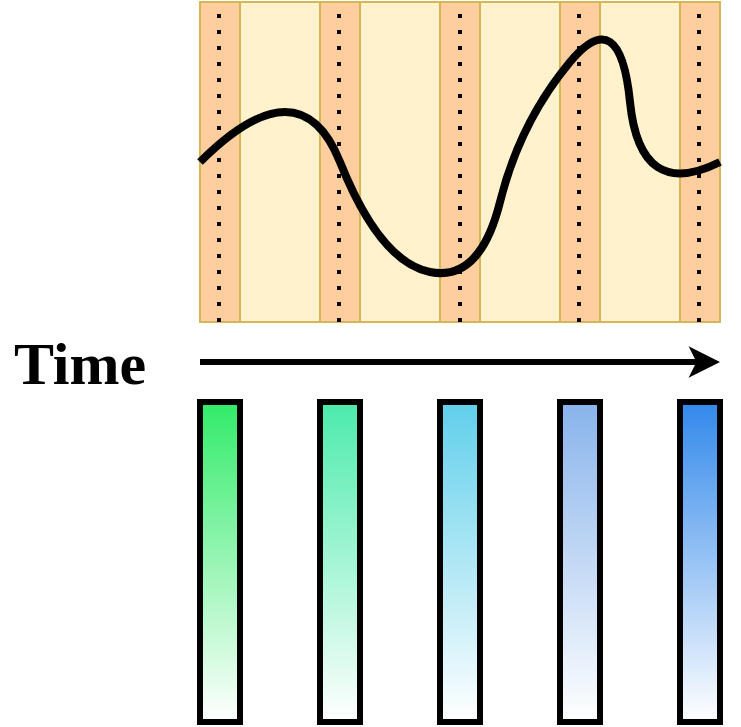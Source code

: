 <mxfile version="21.3.7" type="device">
  <diagram name="Page-1" id="MR886Cy3C2vmONpptm1g">
    <mxGraphModel dx="1114" dy="600" grid="1" gridSize="10" guides="1" tooltips="1" connect="1" arrows="1" fold="1" page="1" pageScale="1" pageWidth="850" pageHeight="1100" math="0" shadow="0">
      <root>
        <mxCell id="0" />
        <mxCell id="1" parent="0" />
        <mxCell id="IVVVf8IkiKVBsQdNpc9e-20" value="" style="rounded=0;whiteSpace=wrap;html=1;fillColor=#FFCE9F;strokeColor=#d6b656;" vertex="1" parent="1">
          <mxGeometry x="220" y="160" width="20" height="160" as="geometry" />
        </mxCell>
        <mxCell id="IVVVf8IkiKVBsQdNpc9e-19" value="" style="rounded=0;whiteSpace=wrap;html=1;fillColor=#FFCE9F;strokeColor=#d6b656;" vertex="1" parent="1">
          <mxGeometry x="280" y="160" width="20" height="160" as="geometry" />
        </mxCell>
        <mxCell id="IVVVf8IkiKVBsQdNpc9e-18" value="" style="rounded=0;whiteSpace=wrap;html=1;fillColor=#FFCE9F;strokeColor=#d6b656;" vertex="1" parent="1">
          <mxGeometry x="340" y="160" width="20" height="160" as="geometry" />
        </mxCell>
        <mxCell id="IVVVf8IkiKVBsQdNpc9e-15" value="" style="rounded=0;whiteSpace=wrap;html=1;fillColor=#FFCE9F;strokeColor=#d6b656;" vertex="1" parent="1">
          <mxGeometry x="400" y="160" width="20" height="160" as="geometry" />
        </mxCell>
        <mxCell id="IVVVf8IkiKVBsQdNpc9e-14" value="" style="rounded=0;whiteSpace=wrap;html=1;fillColor=#FFCE9F;strokeColor=#d6b656;" vertex="1" parent="1">
          <mxGeometry x="460" y="160" width="20" height="160" as="geometry" />
        </mxCell>
        <mxCell id="IVVVf8IkiKVBsQdNpc9e-13" value="" style="rounded=0;whiteSpace=wrap;html=1;fillColor=#fff2cc;strokeColor=#d6b656;" vertex="1" parent="1">
          <mxGeometry x="420" y="160" width="40" height="160" as="geometry" />
        </mxCell>
        <mxCell id="IVVVf8IkiKVBsQdNpc9e-11" value="" style="rounded=0;whiteSpace=wrap;html=1;fillColor=#fff2cc;strokeColor=#d6b656;" vertex="1" parent="1">
          <mxGeometry x="360" y="160" width="40" height="160" as="geometry" />
        </mxCell>
        <mxCell id="IVVVf8IkiKVBsQdNpc9e-9" value="" style="rounded=0;whiteSpace=wrap;html=1;fillColor=#fff2cc;strokeColor=#d6b656;" vertex="1" parent="1">
          <mxGeometry x="300" y="160" width="40" height="160" as="geometry" />
        </mxCell>
        <mxCell id="IVVVf8IkiKVBsQdNpc9e-8" value="" style="rounded=0;whiteSpace=wrap;html=1;fillColor=#fff2cc;strokeColor=#d6b656;" vertex="1" parent="1">
          <mxGeometry x="240" y="160" width="40" height="160" as="geometry" />
        </mxCell>
        <mxCell id="-HJEB60_RRp2c4dYzQ01-13" value="" style="endArrow=classic;html=1;rounded=0;strokeWidth=3;" parent="1" edge="1">
          <mxGeometry width="50" height="50" relative="1" as="geometry">
            <mxPoint x="220" y="340" as="sourcePoint" />
            <mxPoint x="480" y="340" as="targetPoint" />
          </mxGeometry>
        </mxCell>
        <mxCell id="-HJEB60_RRp2c4dYzQ01-14" value="&lt;font style=&quot;&quot;&gt;&lt;font face=&quot;Times New Roman&quot; style=&quot;font-size: 30px;&quot;&gt;&lt;b&gt;Time&lt;/b&gt;&lt;/font&gt;&lt;br&gt;&lt;/font&gt;" style="text;html=1;strokeColor=none;fillColor=none;align=center;verticalAlign=middle;whiteSpace=wrap;rounded=0;" parent="1" vertex="1">
          <mxGeometry x="120" y="320" width="80" height="40" as="geometry" />
        </mxCell>
        <mxCell id="-HJEB60_RRp2c4dYzQ01-66" value="" style="rounded=0;whiteSpace=wrap;html=1;fillColor=#3188EB;fontColor=#ffffff;strokeColor=#000000;gradientColor=#ffffff;strokeWidth=3;" parent="1" vertex="1">
          <mxGeometry x="460" y="360" width="20" height="160" as="geometry" />
        </mxCell>
        <mxCell id="-HJEB60_RRp2c4dYzQ01-67" value="" style="rounded=0;whiteSpace=wrap;html=1;fillColor=#88B3EB;fontColor=#ffffff;strokeColor=#000000;gradientColor=#FFFFFF;strokeWidth=3;" parent="1" vertex="1">
          <mxGeometry x="400" y="360" width="20" height="160" as="geometry" />
        </mxCell>
        <mxCell id="-HJEB60_RRp2c4dYzQ01-68" value="" style="rounded=0;whiteSpace=wrap;html=1;fillColor=#60CFEB;fontColor=#ffffff;strokeColor=#000000;gradientColor=#FFFFFF;strokeWidth=3;" parent="1" vertex="1">
          <mxGeometry x="340" y="360" width="20" height="160" as="geometry" />
        </mxCell>
        <mxCell id="-HJEB60_RRp2c4dYzQ01-70" value="" style="rounded=0;whiteSpace=wrap;html=1;fillColor=#4BEBAB;fontColor=#ffffff;strokeColor=#000000;gradientColor=#FFFFFF;strokeWidth=3;" parent="1" vertex="1">
          <mxGeometry x="280" y="360" width="20" height="160" as="geometry" />
        </mxCell>
        <mxCell id="-HJEB60_RRp2c4dYzQ01-71" value="" style="rounded=0;whiteSpace=wrap;html=1;fillColor=#31EB69;fontColor=#ffffff;strokeColor=#000000;gradientColor=#FFFFFF;strokeWidth=3;" parent="1" vertex="1">
          <mxGeometry x="220" y="360" width="20" height="160" as="geometry" />
        </mxCell>
        <mxCell id="IVVVf8IkiKVBsQdNpc9e-2" value="" style="curved=1;endArrow=none;html=1;rounded=0;endFill=0;strokeWidth=4;" edge="1" parent="1">
          <mxGeometry width="50" height="50" relative="1" as="geometry">
            <mxPoint x="220" y="240" as="sourcePoint" />
            <mxPoint x="480" y="240" as="targetPoint" />
            <Array as="points">
              <mxPoint x="270" y="190" />
              <mxPoint x="310" y="290" />
              <mxPoint x="360" y="300" />
              <mxPoint x="380" y="220" />
              <mxPoint x="430" y="160" />
              <mxPoint x="440" y="260" />
            </Array>
          </mxGeometry>
        </mxCell>
        <mxCell id="IVVVf8IkiKVBsQdNpc9e-3" value="" style="endArrow=none;dashed=1;html=1;dashPattern=1 3;strokeWidth=2;rounded=0;" edge="1" parent="1">
          <mxGeometry width="50" height="50" relative="1" as="geometry">
            <mxPoint x="350" y="320" as="sourcePoint" />
            <mxPoint x="350" y="160" as="targetPoint" />
          </mxGeometry>
        </mxCell>
        <mxCell id="IVVVf8IkiKVBsQdNpc9e-4" value="" style="endArrow=none;dashed=1;html=1;dashPattern=1 3;strokeWidth=2;rounded=0;" edge="1" parent="1">
          <mxGeometry width="50" height="50" relative="1" as="geometry">
            <mxPoint x="409.5" y="320" as="sourcePoint" />
            <mxPoint x="409.5" y="160" as="targetPoint" />
          </mxGeometry>
        </mxCell>
        <mxCell id="IVVVf8IkiKVBsQdNpc9e-5" value="" style="endArrow=none;dashed=1;html=1;dashPattern=1 3;strokeWidth=2;rounded=0;" edge="1" parent="1">
          <mxGeometry width="50" height="50" relative="1" as="geometry">
            <mxPoint x="469.5" y="320" as="sourcePoint" />
            <mxPoint x="469.5" y="160" as="targetPoint" />
          </mxGeometry>
        </mxCell>
        <mxCell id="IVVVf8IkiKVBsQdNpc9e-6" value="" style="endArrow=none;dashed=1;html=1;dashPattern=1 3;strokeWidth=2;rounded=0;" edge="1" parent="1">
          <mxGeometry width="50" height="50" relative="1" as="geometry">
            <mxPoint x="289.5" y="320" as="sourcePoint" />
            <mxPoint x="289.5" y="160" as="targetPoint" />
          </mxGeometry>
        </mxCell>
        <mxCell id="IVVVf8IkiKVBsQdNpc9e-7" value="" style="endArrow=none;dashed=1;html=1;dashPattern=1 3;strokeWidth=2;rounded=0;" edge="1" parent="1">
          <mxGeometry width="50" height="50" relative="1" as="geometry">
            <mxPoint x="229.5" y="320" as="sourcePoint" />
            <mxPoint x="229.5" y="160" as="targetPoint" />
          </mxGeometry>
        </mxCell>
      </root>
    </mxGraphModel>
  </diagram>
</mxfile>
